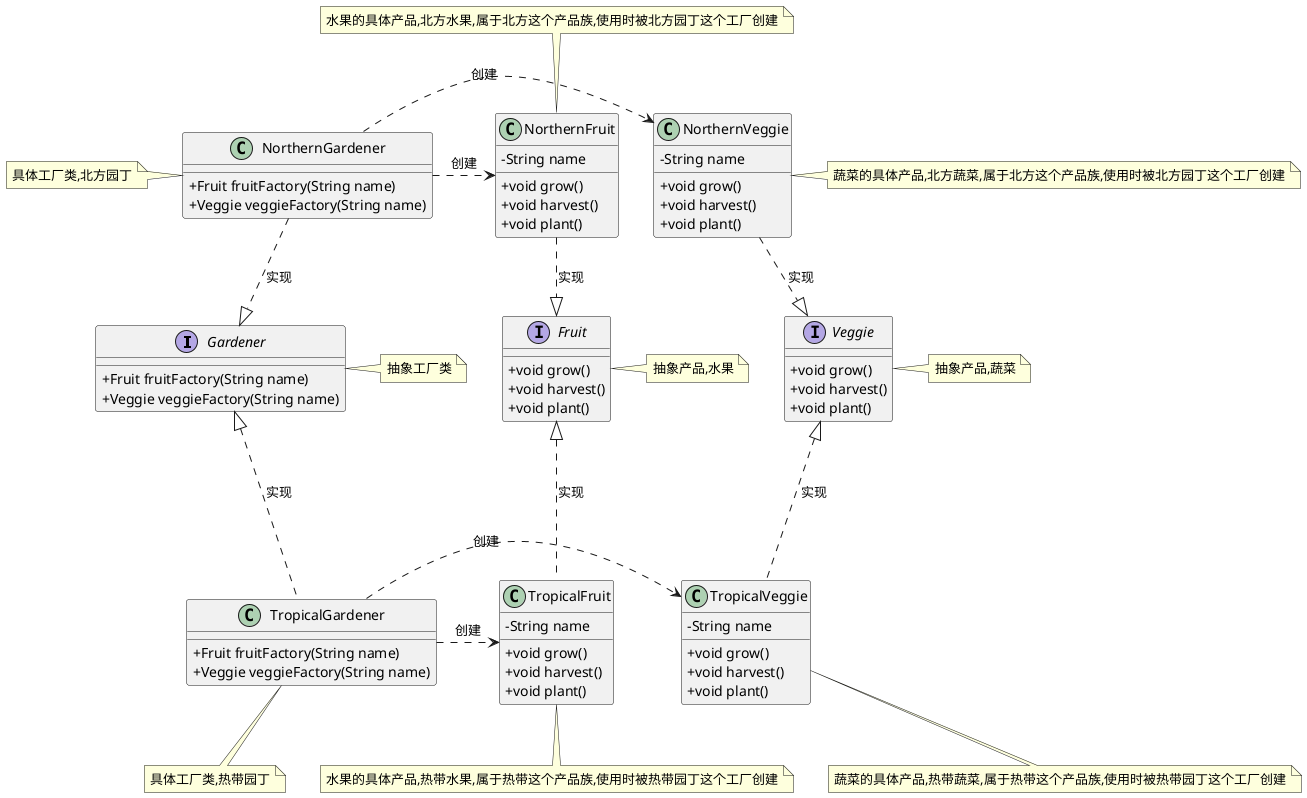 @startuml


skinparam classAttributeIconSize 0


interface Gardener{
   +Fruit fruitFactory(String name)
   +Veggie veggieFactory(String name)
 }
note right of Gardener : 抽象工厂类

class NorthernGardener{
   +Fruit fruitFactory(String name)
   +Veggie veggieFactory(String name)
 }
NorthernGardener ..|> Gardener:实现
note left of NorthernGardener: 具体工厂类,北方园丁


class TropicalGardener {
   +Fruit fruitFactory(String name)
   +Veggie veggieFactory(String name)
 }
 Gardener <|... TropicalGardener:实现
note bottom of TropicalGardener: 具体工厂类,热带园丁

interface Veggie{
	+void grow()
	+void harvest()
	+void plant()
}
note right  of Veggie: 抽象产品,蔬菜

 class NorthernVeggie {
    -String name
    +void grow()
 	+void harvest()
 	+void plant()
 }
NorthernVeggie ..|> Veggie :实现
NorthernGardener .>NorthernVeggie:创建
note right  of NorthernVeggie: 蔬菜的具体产品,北方蔬菜,属于北方这个产品族,使用时被北方园丁这个工厂创建



 class TropicalVeggie{
    -String name
    +void grow()
 	+void harvest()
 	+void plant()
 }
 Veggie  <|... TropicalVeggie:实现
 TropicalGardener .>TropicalVeggie:创建
note bottom  of TropicalVeggie: 蔬菜的具体产品,热带蔬菜,属于热带这个产品族,使用时被热带园丁这个工厂创建



interface Fruit{
	+void grow()
	+void harvest()
	+void plant()
}
note right  of Fruit: 抽象产品,水果

class TropicalFruit{
    -String name
    +void grow()
 	+void harvest()
 	+void plant()
 }
Fruit <|... TropicalFruit:实现
TropicalGardener .>TropicalFruit:创建
note bottom  of TropicalFruit: 水果的具体产品,热带水果,属于热带这个产品族,使用时被热带园丁这个工厂创建


 class NorthernFruit {
    -String name
    +void grow()
 	+void harvest()
 	+void plant()
 }
NorthernFruit ..|> Fruit  :实现
NorthernGardener .>NorthernFruit:创建
note top  of NorthernFruit: 水果的具体产品,北方水果,属于北方这个产品族,使用时被北方园丁这个工厂创建



@enduml